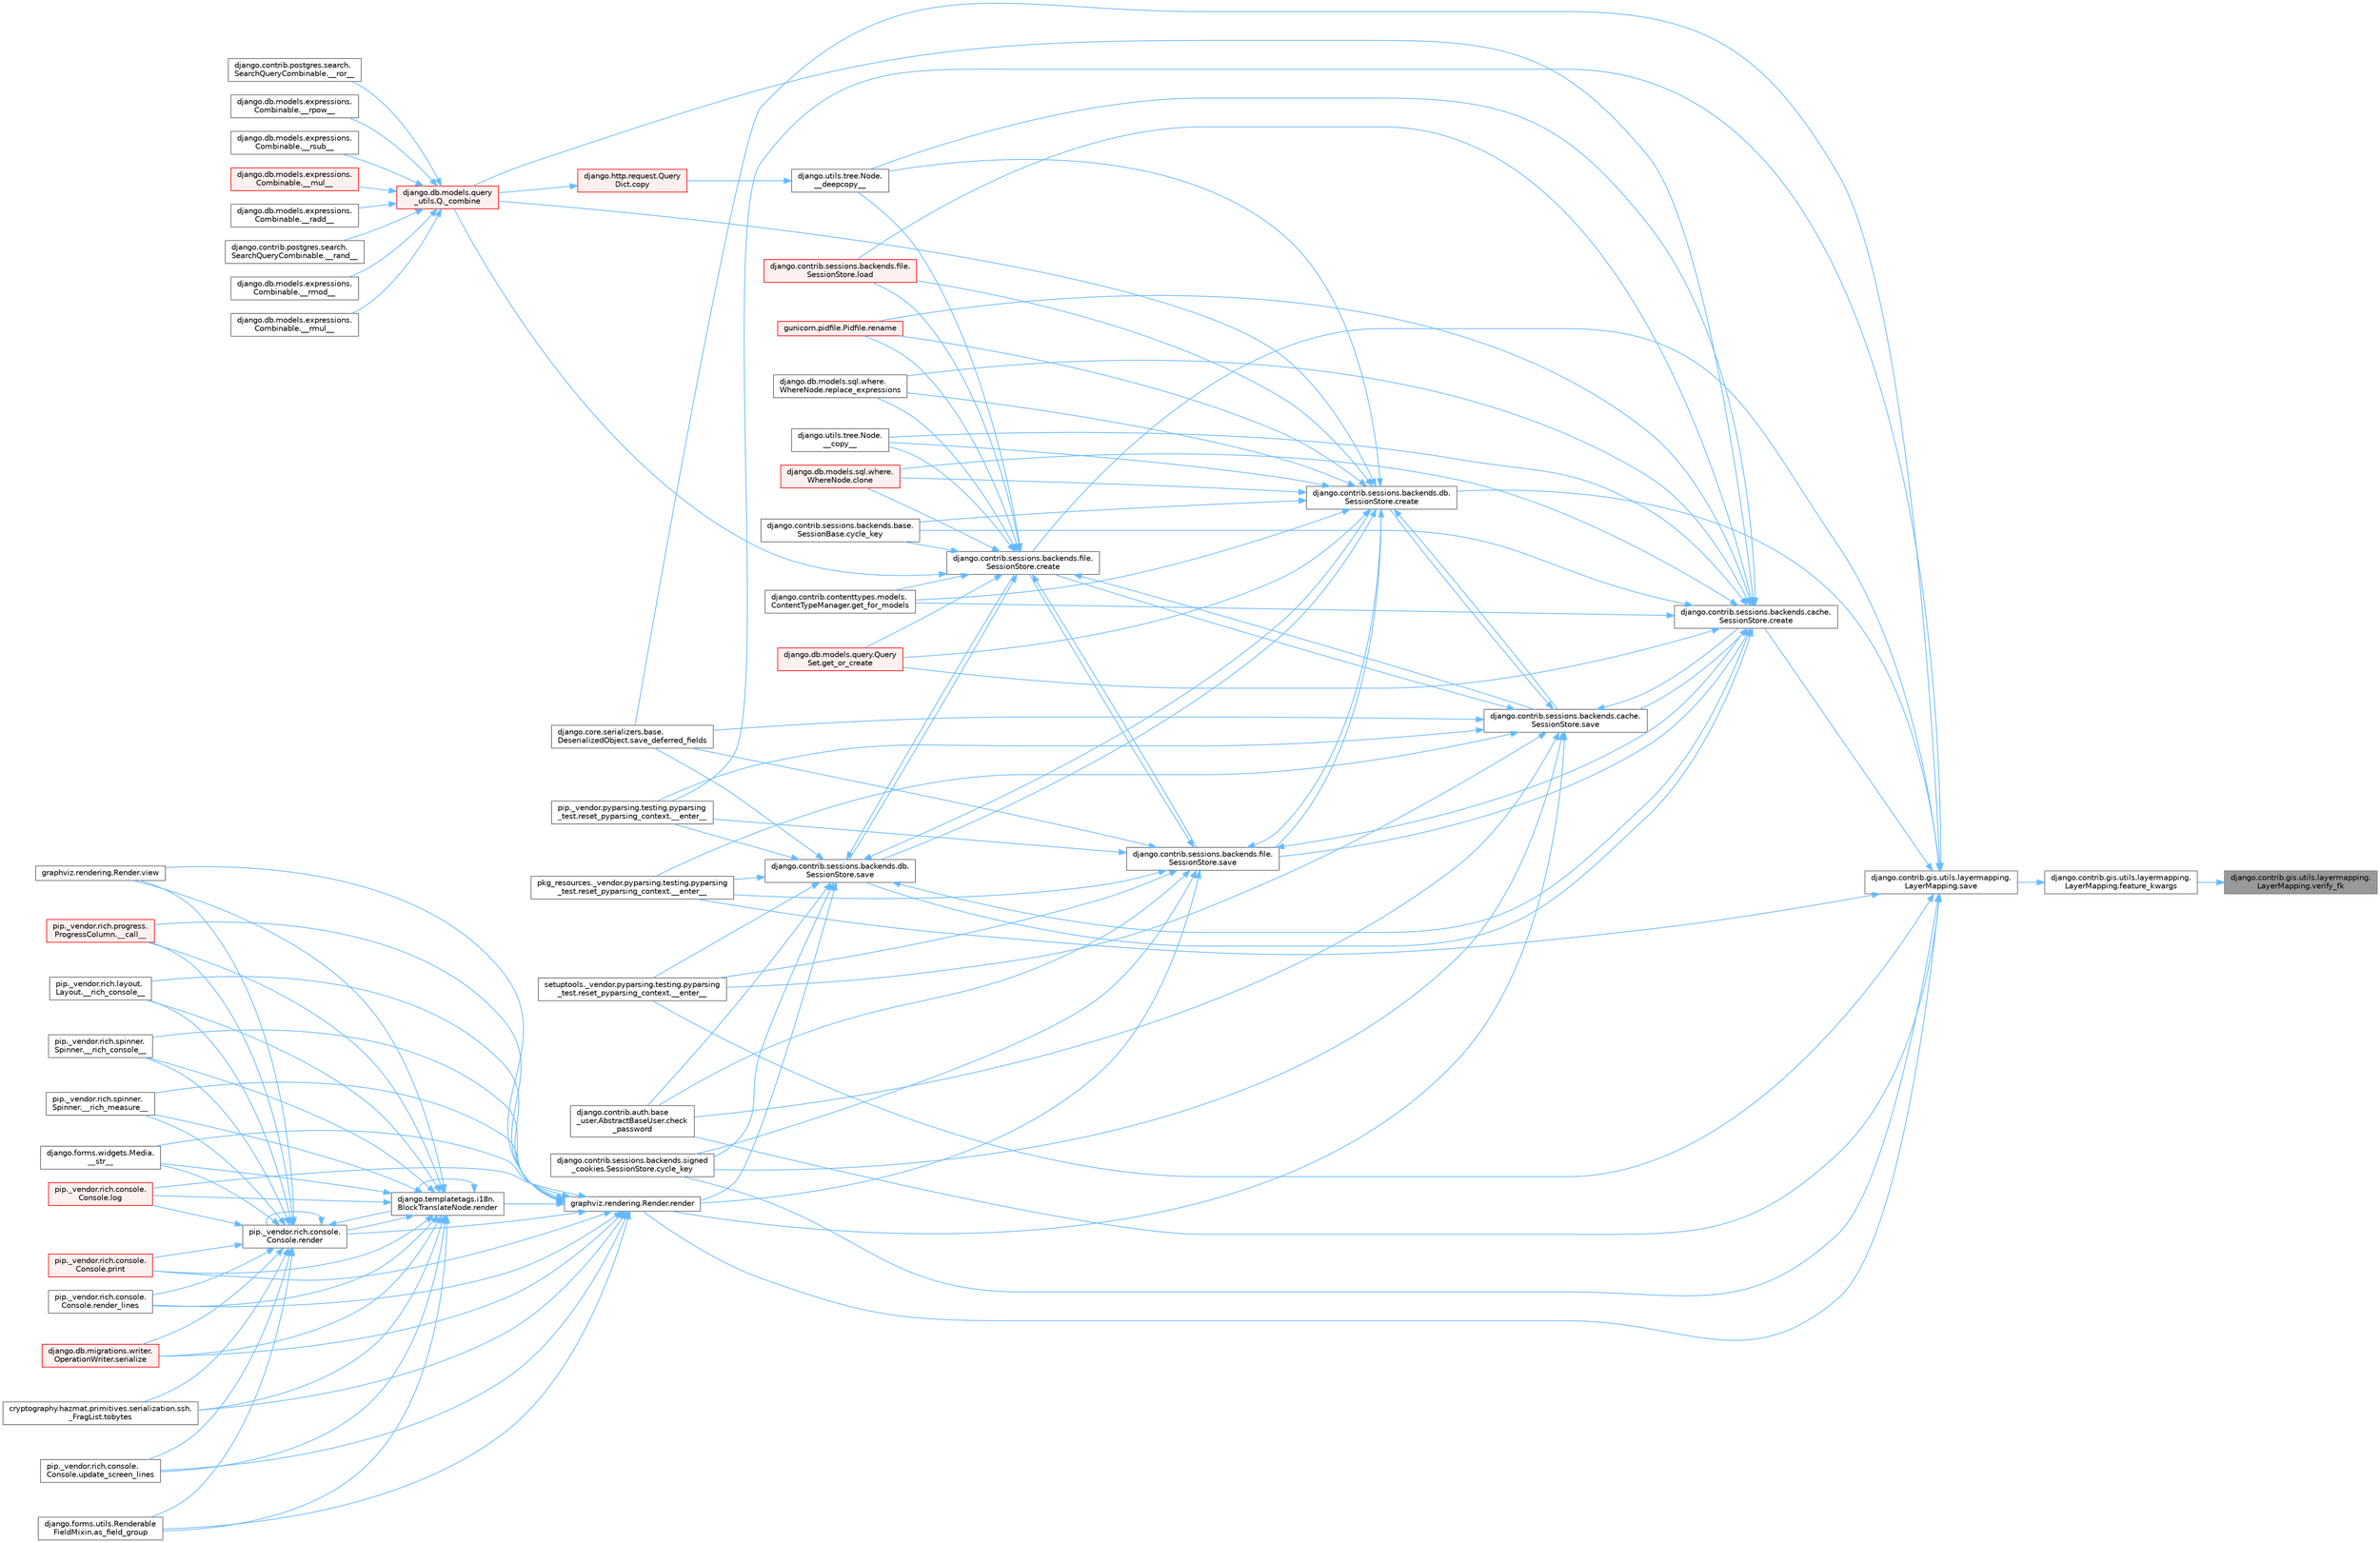 digraph "django.contrib.gis.utils.layermapping.LayerMapping.verify_fk"
{
 // LATEX_PDF_SIZE
  bgcolor="transparent";
  edge [fontname=Helvetica,fontsize=10,labelfontname=Helvetica,labelfontsize=10];
  node [fontname=Helvetica,fontsize=10,shape=box,height=0.2,width=0.4];
  rankdir="RL";
  Node1 [id="Node000001",label="django.contrib.gis.utils.layermapping.\lLayerMapping.verify_fk",height=0.2,width=0.4,color="gray40", fillcolor="grey60", style="filled", fontcolor="black",tooltip=" "];
  Node1 -> Node2 [id="edge1_Node000001_Node000002",dir="back",color="steelblue1",style="solid",tooltip=" "];
  Node2 [id="Node000002",label="django.contrib.gis.utils.layermapping.\lLayerMapping.feature_kwargs",height=0.2,width=0.4,color="grey40", fillcolor="white", style="filled",URL="$classdjango_1_1contrib_1_1gis_1_1utils_1_1layermapping_1_1_layer_mapping.html#a2e4aa507355c0e3b3da72dde9a9284b0",tooltip=" "];
  Node2 -> Node3 [id="edge2_Node000002_Node000003",dir="back",color="steelblue1",style="solid",tooltip=" "];
  Node3 [id="Node000003",label="django.contrib.gis.utils.layermapping.\lLayerMapping.save",height=0.2,width=0.4,color="grey40", fillcolor="white", style="filled",URL="$classdjango_1_1contrib_1_1gis_1_1utils_1_1layermapping_1_1_layer_mapping.html#a1a9d38ca8cbbb0a16d032c0bd52b671d",tooltip=" "];
  Node3 -> Node4 [id="edge3_Node000003_Node000004",dir="back",color="steelblue1",style="solid",tooltip=" "];
  Node4 [id="Node000004",label="pip._vendor.pyparsing.testing.pyparsing\l_test.reset_pyparsing_context.__enter__",height=0.2,width=0.4,color="grey40", fillcolor="white", style="filled",URL="$classpip_1_1__vendor_1_1pyparsing_1_1testing_1_1pyparsing__test_1_1reset__pyparsing__context.html#a3d39d97a0d95a9b46c987e6dff52b7c0",tooltip=" "];
  Node3 -> Node5 [id="edge4_Node000003_Node000005",dir="back",color="steelblue1",style="solid",tooltip=" "];
  Node5 [id="Node000005",label="pkg_resources._vendor.pyparsing.testing.pyparsing\l_test.reset_pyparsing_context.__enter__",height=0.2,width=0.4,color="grey40", fillcolor="white", style="filled",URL="$classpkg__resources_1_1__vendor_1_1pyparsing_1_1testing_1_1pyparsing__test_1_1reset__pyparsing__context.html#a8d8360c033ccc7296fb9323a07cdeb25",tooltip=" "];
  Node3 -> Node6 [id="edge5_Node000003_Node000006",dir="back",color="steelblue1",style="solid",tooltip=" "];
  Node6 [id="Node000006",label="setuptools._vendor.pyparsing.testing.pyparsing\l_test.reset_pyparsing_context.__enter__",height=0.2,width=0.4,color="grey40", fillcolor="white", style="filled",URL="$classsetuptools_1_1__vendor_1_1pyparsing_1_1testing_1_1pyparsing__test_1_1reset__pyparsing__context.html#a436e2ea8355c86505c8cfdae81714c7c",tooltip=" "];
  Node3 -> Node7 [id="edge6_Node000003_Node000007",dir="back",color="steelblue1",style="solid",tooltip=" "];
  Node7 [id="Node000007",label="django.contrib.auth.base\l_user.AbstractBaseUser.check\l_password",height=0.2,width=0.4,color="grey40", fillcolor="white", style="filled",URL="$classdjango_1_1contrib_1_1auth_1_1base__user_1_1_abstract_base_user.html#aaa9bb7fa5353bc1917dbd7f87b63321a",tooltip=" "];
  Node3 -> Node8 [id="edge7_Node000003_Node000008",dir="back",color="steelblue1",style="solid",tooltip=" "];
  Node8 [id="Node000008",label="django.contrib.sessions.backends.cache.\lSessionStore.create",height=0.2,width=0.4,color="grey40", fillcolor="white", style="filled",URL="$classdjango_1_1contrib_1_1sessions_1_1backends_1_1cache_1_1_session_store.html#a38c9efbdb5115fd1820ae198b767c39c",tooltip=" "];
  Node8 -> Node9 [id="edge8_Node000008_Node000009",dir="back",color="steelblue1",style="solid",tooltip=" "];
  Node9 [id="Node000009",label="django.utils.tree.Node.\l__copy__",height=0.2,width=0.4,color="grey40", fillcolor="white", style="filled",URL="$classdjango_1_1utils_1_1tree_1_1_node.html#abae878f6b4500b8b241c23d8fac46e63",tooltip=" "];
  Node8 -> Node10 [id="edge9_Node000008_Node000010",dir="back",color="steelblue1",style="solid",tooltip=" "];
  Node10 [id="Node000010",label="django.utils.tree.Node.\l__deepcopy__",height=0.2,width=0.4,color="grey40", fillcolor="white", style="filled",URL="$classdjango_1_1utils_1_1tree_1_1_node.html#a38840c46ded3963808edbeec90765d6b",tooltip=" "];
  Node10 -> Node11 [id="edge10_Node000010_Node000011",dir="back",color="steelblue1",style="solid",tooltip=" "];
  Node11 [id="Node000011",label="django.http.request.Query\lDict.copy",height=0.2,width=0.4,color="red", fillcolor="#FFF0F0", style="filled",URL="$classdjango_1_1http_1_1request_1_1_query_dict.html#ada9e4956e62868c5587b9ffde7b358b5",tooltip=" "];
  Node11 -> Node153 [id="edge11_Node000011_Node000153",dir="back",color="steelblue1",style="solid",tooltip=" "];
  Node153 [id="Node000153",label="django.db.models.query\l_utils.Q._combine",height=0.2,width=0.4,color="red", fillcolor="#FFF0F0", style="filled",URL="$classdjango_1_1db_1_1models_1_1query__utils_1_1_q.html#ade621b98231b73615e1aa3a726560c55",tooltip=" "];
  Node153 -> Node154 [id="edge12_Node000153_Node000154",dir="back",color="steelblue1",style="solid",tooltip=" "];
  Node154 [id="Node000154",label="django.db.models.expressions.\lCombinable.__mul__",height=0.2,width=0.4,color="red", fillcolor="#FFF0F0", style="filled",URL="$classdjango_1_1db_1_1models_1_1expressions_1_1_combinable.html#a18670e03ec4b2fc0eafb0782602b72ec",tooltip=" "];
  Node153 -> Node158 [id="edge13_Node000153_Node000158",dir="back",color="steelblue1",style="solid",tooltip=" "];
  Node158 [id="Node000158",label="django.db.models.expressions.\lCombinable.__radd__",height=0.2,width=0.4,color="grey40", fillcolor="white", style="filled",URL="$classdjango_1_1db_1_1models_1_1expressions_1_1_combinable.html#a4872efab02abfbe2d20977469210ce25",tooltip=" "];
  Node153 -> Node159 [id="edge14_Node000153_Node000159",dir="back",color="steelblue1",style="solid",tooltip=" "];
  Node159 [id="Node000159",label="django.contrib.postgres.search.\lSearchQueryCombinable.__rand__",height=0.2,width=0.4,color="grey40", fillcolor="white", style="filled",URL="$classdjango_1_1contrib_1_1postgres_1_1search_1_1_search_query_combinable.html#a3d51899b7ac9564232b005aa65bec114",tooltip=" "];
  Node153 -> Node160 [id="edge15_Node000153_Node000160",dir="back",color="steelblue1",style="solid",tooltip=" "];
  Node160 [id="Node000160",label="django.db.models.expressions.\lCombinable.__rmod__",height=0.2,width=0.4,color="grey40", fillcolor="white", style="filled",URL="$classdjango_1_1db_1_1models_1_1expressions_1_1_combinable.html#ad32e5e96bab77dd57e3337a156c5de39",tooltip=" "];
  Node153 -> Node161 [id="edge16_Node000153_Node000161",dir="back",color="steelblue1",style="solid",tooltip=" "];
  Node161 [id="Node000161",label="django.db.models.expressions.\lCombinable.__rmul__",height=0.2,width=0.4,color="grey40", fillcolor="white", style="filled",URL="$classdjango_1_1db_1_1models_1_1expressions_1_1_combinable.html#adfde700eec6b9ea280e9fec3e202acab",tooltip=" "];
  Node153 -> Node162 [id="edge17_Node000153_Node000162",dir="back",color="steelblue1",style="solid",tooltip=" "];
  Node162 [id="Node000162",label="django.contrib.postgres.search.\lSearchQueryCombinable.__ror__",height=0.2,width=0.4,color="grey40", fillcolor="white", style="filled",URL="$classdjango_1_1contrib_1_1postgres_1_1search_1_1_search_query_combinable.html#ac5984f052629ae58cd73a90c852fe22c",tooltip=" "];
  Node153 -> Node163 [id="edge18_Node000153_Node000163",dir="back",color="steelblue1",style="solid",tooltip=" "];
  Node163 [id="Node000163",label="django.db.models.expressions.\lCombinable.__rpow__",height=0.2,width=0.4,color="grey40", fillcolor="white", style="filled",URL="$classdjango_1_1db_1_1models_1_1expressions_1_1_combinable.html#a1847c8db3c40340a723f6bf51ebadf89",tooltip=" "];
  Node153 -> Node164 [id="edge19_Node000153_Node000164",dir="back",color="steelblue1",style="solid",tooltip=" "];
  Node164 [id="Node000164",label="django.db.models.expressions.\lCombinable.__rsub__",height=0.2,width=0.4,color="grey40", fillcolor="white", style="filled",URL="$classdjango_1_1db_1_1models_1_1expressions_1_1_combinable.html#af906f43306d94cf530387eecce802a81",tooltip=" "];
  Node8 -> Node153 [id="edge20_Node000008_Node000153",dir="back",color="steelblue1",style="solid",tooltip=" "];
  Node8 -> Node301 [id="edge21_Node000008_Node000301",dir="back",color="steelblue1",style="solid",tooltip=" "];
  Node301 [id="Node000301",label="django.db.models.sql.where.\lWhereNode.clone",height=0.2,width=0.4,color="red", fillcolor="#FFF0F0", style="filled",URL="$classdjango_1_1db_1_1models_1_1sql_1_1where_1_1_where_node.html#a0faff63950b774ce4ad391ea1f6b6d2c",tooltip=" "];
  Node8 -> Node31 [id="edge22_Node000008_Node000031",dir="back",color="steelblue1",style="solid",tooltip=" "];
  Node31 [id="Node000031",label="django.contrib.sessions.backends.base.\lSessionBase.cycle_key",height=0.2,width=0.4,color="grey40", fillcolor="white", style="filled",URL="$classdjango_1_1contrib_1_1sessions_1_1backends_1_1base_1_1_session_base.html#a6955e9bebe4e5b7d463bccfcf9181016",tooltip=" "];
  Node8 -> Node335 [id="edge23_Node000008_Node000335",dir="back",color="steelblue1",style="solid",tooltip=" "];
  Node335 [id="Node000335",label="django.contrib.contenttypes.models.\lContentTypeManager.get_for_models",height=0.2,width=0.4,color="grey40", fillcolor="white", style="filled",URL="$classdjango_1_1contrib_1_1contenttypes_1_1models_1_1_content_type_manager.html#a541a2e215680799739b6f8c1b19ddda4",tooltip=" "];
  Node8 -> Node336 [id="edge24_Node000008_Node000336",dir="back",color="steelblue1",style="solid",tooltip=" "];
  Node336 [id="Node000336",label="django.db.models.query.Query\lSet.get_or_create",height=0.2,width=0.4,color="red", fillcolor="#FFF0F0", style="filled",URL="$classdjango_1_1db_1_1models_1_1query_1_1_query_set.html#a0f727927ec4d1b9f3087b831cc911c59",tooltip=" "];
  Node8 -> Node318 [id="edge25_Node000008_Node000318",dir="back",color="steelblue1",style="solid",tooltip=" "];
  Node318 [id="Node000318",label="django.contrib.sessions.backends.file.\lSessionStore.load",height=0.2,width=0.4,color="red", fillcolor="#FFF0F0", style="filled",URL="$classdjango_1_1contrib_1_1sessions_1_1backends_1_1file_1_1_session_store.html#a408fa63512306fbaa7bbb62742f0295f",tooltip=" "];
  Node8 -> Node338 [id="edge26_Node000008_Node000338",dir="back",color="steelblue1",style="solid",tooltip=" "];
  Node338 [id="Node000338",label="gunicorn.pidfile.Pidfile.rename",height=0.2,width=0.4,color="red", fillcolor="#FFF0F0", style="filled",URL="$classgunicorn_1_1pidfile_1_1_pidfile.html#af03623bf56b92f594700ba5e5f25bc76",tooltip=" "];
  Node8 -> Node340 [id="edge27_Node000008_Node000340",dir="back",color="steelblue1",style="solid",tooltip=" "];
  Node340 [id="Node000340",label="django.db.models.sql.where.\lWhereNode.replace_expressions",height=0.2,width=0.4,color="grey40", fillcolor="white", style="filled",URL="$classdjango_1_1db_1_1models_1_1sql_1_1where_1_1_where_node.html#a1cc3580a7f4a51605b52ae4a9653b3ac",tooltip=" "];
  Node8 -> Node341 [id="edge28_Node000008_Node000341",dir="back",color="steelblue1",style="solid",tooltip=" "];
  Node341 [id="Node000341",label="django.contrib.sessions.backends.cache.\lSessionStore.save",height=0.2,width=0.4,color="grey40", fillcolor="white", style="filled",URL="$classdjango_1_1contrib_1_1sessions_1_1backends_1_1cache_1_1_session_store.html#a67e81d959c24e3a84b1e755a9a861c53",tooltip=" "];
  Node341 -> Node4 [id="edge29_Node000341_Node000004",dir="back",color="steelblue1",style="solid",tooltip=" "];
  Node341 -> Node5 [id="edge30_Node000341_Node000005",dir="back",color="steelblue1",style="solid",tooltip=" "];
  Node341 -> Node6 [id="edge31_Node000341_Node000006",dir="back",color="steelblue1",style="solid",tooltip=" "];
  Node341 -> Node7 [id="edge32_Node000341_Node000007",dir="back",color="steelblue1",style="solid",tooltip=" "];
  Node341 -> Node8 [id="edge33_Node000341_Node000008",dir="back",color="steelblue1",style="solid",tooltip=" "];
  Node341 -> Node300 [id="edge34_Node000341_Node000300",dir="back",color="steelblue1",style="solid",tooltip=" "];
  Node300 [id="Node000300",label="django.contrib.sessions.backends.db.\lSessionStore.create",height=0.2,width=0.4,color="grey40", fillcolor="white", style="filled",URL="$classdjango_1_1contrib_1_1sessions_1_1backends_1_1db_1_1_session_store.html#a4a98c0168c61e75be58e279660aa6ce4",tooltip=" "];
  Node300 -> Node9 [id="edge35_Node000300_Node000009",dir="back",color="steelblue1",style="solid",tooltip=" "];
  Node300 -> Node10 [id="edge36_Node000300_Node000010",dir="back",color="steelblue1",style="solid",tooltip=" "];
  Node300 -> Node153 [id="edge37_Node000300_Node000153",dir="back",color="steelblue1",style="solid",tooltip=" "];
  Node300 -> Node301 [id="edge38_Node000300_Node000301",dir="back",color="steelblue1",style="solid",tooltip=" "];
  Node300 -> Node31 [id="edge39_Node000300_Node000031",dir="back",color="steelblue1",style="solid",tooltip=" "];
  Node300 -> Node335 [id="edge40_Node000300_Node000335",dir="back",color="steelblue1",style="solid",tooltip=" "];
  Node300 -> Node336 [id="edge41_Node000300_Node000336",dir="back",color="steelblue1",style="solid",tooltip=" "];
  Node300 -> Node318 [id="edge42_Node000300_Node000318",dir="back",color="steelblue1",style="solid",tooltip=" "];
  Node300 -> Node338 [id="edge43_Node000300_Node000338",dir="back",color="steelblue1",style="solid",tooltip=" "];
  Node300 -> Node340 [id="edge44_Node000300_Node000340",dir="back",color="steelblue1",style="solid",tooltip=" "];
  Node300 -> Node341 [id="edge45_Node000300_Node000341",dir="back",color="steelblue1",style="solid",tooltip=" "];
  Node300 -> Node299 [id="edge46_Node000300_Node000299",dir="back",color="steelblue1",style="solid",tooltip=" "];
  Node299 [id="Node000299",label="django.contrib.sessions.backends.db.\lSessionStore.save",height=0.2,width=0.4,color="grey40", fillcolor="white", style="filled",URL="$classdjango_1_1contrib_1_1sessions_1_1backends_1_1db_1_1_session_store.html#a68a6b4f159bd3dc969ec80b34c1622af",tooltip=" "];
  Node299 -> Node4 [id="edge47_Node000299_Node000004",dir="back",color="steelblue1",style="solid",tooltip=" "];
  Node299 -> Node5 [id="edge48_Node000299_Node000005",dir="back",color="steelblue1",style="solid",tooltip=" "];
  Node299 -> Node6 [id="edge49_Node000299_Node000006",dir="back",color="steelblue1",style="solid",tooltip=" "];
  Node299 -> Node7 [id="edge50_Node000299_Node000007",dir="back",color="steelblue1",style="solid",tooltip=" "];
  Node299 -> Node8 [id="edge51_Node000299_Node000008",dir="back",color="steelblue1",style="solid",tooltip=" "];
  Node299 -> Node300 [id="edge52_Node000299_Node000300",dir="back",color="steelblue1",style="solid",tooltip=" "];
  Node299 -> Node334 [id="edge53_Node000299_Node000334",dir="back",color="steelblue1",style="solid",tooltip=" "];
  Node334 [id="Node000334",label="django.contrib.sessions.backends.file.\lSessionStore.create",height=0.2,width=0.4,color="grey40", fillcolor="white", style="filled",URL="$classdjango_1_1contrib_1_1sessions_1_1backends_1_1file_1_1_session_store.html#a6624db6a37dfff490f837047e0a60dda",tooltip=" "];
  Node334 -> Node9 [id="edge54_Node000334_Node000009",dir="back",color="steelblue1",style="solid",tooltip=" "];
  Node334 -> Node10 [id="edge55_Node000334_Node000010",dir="back",color="steelblue1",style="solid",tooltip=" "];
  Node334 -> Node153 [id="edge56_Node000334_Node000153",dir="back",color="steelblue1",style="solid",tooltip=" "];
  Node334 -> Node301 [id="edge57_Node000334_Node000301",dir="back",color="steelblue1",style="solid",tooltip=" "];
  Node334 -> Node31 [id="edge58_Node000334_Node000031",dir="back",color="steelblue1",style="solid",tooltip=" "];
  Node334 -> Node335 [id="edge59_Node000334_Node000335",dir="back",color="steelblue1",style="solid",tooltip=" "];
  Node334 -> Node336 [id="edge60_Node000334_Node000336",dir="back",color="steelblue1",style="solid",tooltip=" "];
  Node334 -> Node318 [id="edge61_Node000334_Node000318",dir="back",color="steelblue1",style="solid",tooltip=" "];
  Node334 -> Node338 [id="edge62_Node000334_Node000338",dir="back",color="steelblue1",style="solid",tooltip=" "];
  Node334 -> Node340 [id="edge63_Node000334_Node000340",dir="back",color="steelblue1",style="solid",tooltip=" "];
  Node334 -> Node341 [id="edge64_Node000334_Node000341",dir="back",color="steelblue1",style="solid",tooltip=" "];
  Node334 -> Node299 [id="edge65_Node000334_Node000299",dir="back",color="steelblue1",style="solid",tooltip=" "];
  Node334 -> Node1127 [id="edge66_Node000334_Node001127",dir="back",color="steelblue1",style="solid",tooltip=" "];
  Node1127 [id="Node001127",label="django.contrib.sessions.backends.file.\lSessionStore.save",height=0.2,width=0.4,color="grey40", fillcolor="white", style="filled",URL="$classdjango_1_1contrib_1_1sessions_1_1backends_1_1file_1_1_session_store.html#af170f9c112376eb1627509287bf9620f",tooltip=" "];
  Node1127 -> Node4 [id="edge67_Node001127_Node000004",dir="back",color="steelblue1",style="solid",tooltip=" "];
  Node1127 -> Node5 [id="edge68_Node001127_Node000005",dir="back",color="steelblue1",style="solid",tooltip=" "];
  Node1127 -> Node6 [id="edge69_Node001127_Node000006",dir="back",color="steelblue1",style="solid",tooltip=" "];
  Node1127 -> Node7 [id="edge70_Node001127_Node000007",dir="back",color="steelblue1",style="solid",tooltip=" "];
  Node1127 -> Node8 [id="edge71_Node001127_Node000008",dir="back",color="steelblue1",style="solid",tooltip=" "];
  Node1127 -> Node300 [id="edge72_Node001127_Node000300",dir="back",color="steelblue1",style="solid",tooltip=" "];
  Node1127 -> Node334 [id="edge73_Node001127_Node000334",dir="back",color="steelblue1",style="solid",tooltip=" "];
  Node1127 -> Node342 [id="edge74_Node001127_Node000342",dir="back",color="steelblue1",style="solid",tooltip=" "];
  Node342 [id="Node000342",label="django.contrib.sessions.backends.signed\l_cookies.SessionStore.cycle_key",height=0.2,width=0.4,color="grey40", fillcolor="white", style="filled",URL="$classdjango_1_1contrib_1_1sessions_1_1backends_1_1signed__cookies_1_1_session_store.html#abf8e71313b847459c30f19e691c25a93",tooltip=" "];
  Node1127 -> Node343 [id="edge75_Node001127_Node000343",dir="back",color="steelblue1",style="solid",tooltip=" "];
  Node343 [id="Node000343",label="graphviz.rendering.Render.render",height=0.2,width=0.4,color="grey40", fillcolor="white", style="filled",URL="$classgraphviz_1_1rendering_1_1_render.html#a0249d6538d64a6b59b1bed64d4636456",tooltip=" "];
  Node343 -> Node344 [id="edge76_Node000343_Node000344",dir="back",color="steelblue1",style="solid",tooltip=" "];
  Node344 [id="Node000344",label="pip._vendor.rich.progress.\lProgressColumn.__call__",height=0.2,width=0.4,color="red", fillcolor="#FFF0F0", style="filled",URL="$classpip_1_1__vendor_1_1rich_1_1progress_1_1_progress_column.html#ae0c399be74222f949edb0fa5324cf6ea",tooltip=" "];
  Node343 -> Node345 [id="edge77_Node000343_Node000345",dir="back",color="steelblue1",style="solid",tooltip=" "];
  Node345 [id="Node000345",label="pip._vendor.rich.layout.\lLayout.__rich_console__",height=0.2,width=0.4,color="grey40", fillcolor="white", style="filled",URL="$classpip_1_1__vendor_1_1rich_1_1layout_1_1_layout.html#ac39cb3d17d2b0324ee1b0dada41a3ebd",tooltip=" "];
  Node343 -> Node346 [id="edge78_Node000343_Node000346",dir="back",color="steelblue1",style="solid",tooltip=" "];
  Node346 [id="Node000346",label="pip._vendor.rich.spinner.\lSpinner.__rich_console__",height=0.2,width=0.4,color="grey40", fillcolor="white", style="filled",URL="$classpip_1_1__vendor_1_1rich_1_1spinner_1_1_spinner.html#a6883d8dced19ac48d4dfc74f776357fd",tooltip=" "];
  Node343 -> Node347 [id="edge79_Node000343_Node000347",dir="back",color="steelblue1",style="solid",tooltip=" "];
  Node347 [id="Node000347",label="pip._vendor.rich.spinner.\lSpinner.__rich_measure__",height=0.2,width=0.4,color="grey40", fillcolor="white", style="filled",URL="$classpip_1_1__vendor_1_1rich_1_1spinner_1_1_spinner.html#a89745682c823c44a31bae8e8d07869f5",tooltip=" "];
  Node343 -> Node348 [id="edge80_Node000343_Node000348",dir="back",color="steelblue1",style="solid",tooltip=" "];
  Node348 [id="Node000348",label="django.forms.widgets.Media.\l__str__",height=0.2,width=0.4,color="grey40", fillcolor="white", style="filled",URL="$classdjango_1_1forms_1_1widgets_1_1_media.html#ae1651710548a7d9f14f036d035012d21",tooltip=" "];
  Node343 -> Node349 [id="edge81_Node000343_Node000349",dir="back",color="steelblue1",style="solid",tooltip=" "];
  Node349 [id="Node000349",label="django.forms.utils.Renderable\lFieldMixin.as_field_group",height=0.2,width=0.4,color="grey40", fillcolor="white", style="filled",URL="$classdjango_1_1forms_1_1utils_1_1_renderable_field_mixin.html#a1e9a1b4f790ea694431554267fd5d74c",tooltip=" "];
  Node343 -> Node350 [id="edge82_Node000343_Node000350",dir="back",color="steelblue1",style="solid",tooltip=" "];
  Node350 [id="Node000350",label="pip._vendor.rich.console.\lConsole.log",height=0.2,width=0.4,color="red", fillcolor="#FFF0F0", style="filled",URL="$classpip_1_1__vendor_1_1rich_1_1console_1_1_console.html#af9c77e39f9413fc2b134c60cfa23b0f1",tooltip=" "];
  Node343 -> Node473 [id="edge83_Node000343_Node000473",dir="back",color="steelblue1",style="solid",tooltip=" "];
  Node473 [id="Node000473",label="pip._vendor.rich.console.\lConsole.print",height=0.2,width=0.4,color="red", fillcolor="#FFF0F0", style="filled",URL="$classpip_1_1__vendor_1_1rich_1_1console_1_1_console.html#af954370cdbb49236b597f2c11064549d",tooltip=" "];
  Node343 -> Node861 [id="edge84_Node000343_Node000861",dir="back",color="steelblue1",style="solid",tooltip=" "];
  Node861 [id="Node000861",label="django.templatetags.i18n.\lBlockTranslateNode.render",height=0.2,width=0.4,color="grey40", fillcolor="white", style="filled",URL="$classdjango_1_1templatetags_1_1i18n_1_1_block_translate_node.html#aaf05bebfd02c1c4b676387ada0357832",tooltip=" "];
  Node861 -> Node344 [id="edge85_Node000861_Node000344",dir="back",color="steelblue1",style="solid",tooltip=" "];
  Node861 -> Node345 [id="edge86_Node000861_Node000345",dir="back",color="steelblue1",style="solid",tooltip=" "];
  Node861 -> Node346 [id="edge87_Node000861_Node000346",dir="back",color="steelblue1",style="solid",tooltip=" "];
  Node861 -> Node347 [id="edge88_Node000861_Node000347",dir="back",color="steelblue1",style="solid",tooltip=" "];
  Node861 -> Node348 [id="edge89_Node000861_Node000348",dir="back",color="steelblue1",style="solid",tooltip=" "];
  Node861 -> Node349 [id="edge90_Node000861_Node000349",dir="back",color="steelblue1",style="solid",tooltip=" "];
  Node861 -> Node350 [id="edge91_Node000861_Node000350",dir="back",color="steelblue1",style="solid",tooltip=" "];
  Node861 -> Node473 [id="edge92_Node000861_Node000473",dir="back",color="steelblue1",style="solid",tooltip=" "];
  Node861 -> Node861 [id="edge93_Node000861_Node000861",dir="back",color="steelblue1",style="solid",tooltip=" "];
  Node861 -> Node862 [id="edge94_Node000861_Node000862",dir="back",color="steelblue1",style="solid",tooltip=" "];
  Node862 [id="Node000862",label="pip._vendor.rich.console.\lConsole.render",height=0.2,width=0.4,color="grey40", fillcolor="white", style="filled",URL="$classpip_1_1__vendor_1_1rich_1_1console_1_1_console.html#a9551b8254c573105adde80622393a938",tooltip=" "];
  Node862 -> Node344 [id="edge95_Node000862_Node000344",dir="back",color="steelblue1",style="solid",tooltip=" "];
  Node862 -> Node345 [id="edge96_Node000862_Node000345",dir="back",color="steelblue1",style="solid",tooltip=" "];
  Node862 -> Node346 [id="edge97_Node000862_Node000346",dir="back",color="steelblue1",style="solid",tooltip=" "];
  Node862 -> Node347 [id="edge98_Node000862_Node000347",dir="back",color="steelblue1",style="solid",tooltip=" "];
  Node862 -> Node348 [id="edge99_Node000862_Node000348",dir="back",color="steelblue1",style="solid",tooltip=" "];
  Node862 -> Node349 [id="edge100_Node000862_Node000349",dir="back",color="steelblue1",style="solid",tooltip=" "];
  Node862 -> Node350 [id="edge101_Node000862_Node000350",dir="back",color="steelblue1",style="solid",tooltip=" "];
  Node862 -> Node473 [id="edge102_Node000862_Node000473",dir="back",color="steelblue1",style="solid",tooltip=" "];
  Node862 -> Node861 [id="edge103_Node000862_Node000861",dir="back",color="steelblue1",style="solid",tooltip=" "];
  Node862 -> Node862 [id="edge104_Node000862_Node000862",dir="back",color="steelblue1",style="solid",tooltip=" "];
  Node862 -> Node863 [id="edge105_Node000862_Node000863",dir="back",color="steelblue1",style="solid",tooltip=" "];
  Node863 [id="Node000863",label="pip._vendor.rich.console.\lConsole.render_lines",height=0.2,width=0.4,color="grey40", fillcolor="white", style="filled",URL="$classpip_1_1__vendor_1_1rich_1_1console_1_1_console.html#a5818808a49db20c5bee6986425f96f14",tooltip=" "];
  Node862 -> Node864 [id="edge106_Node000862_Node000864",dir="back",color="steelblue1",style="solid",tooltip=" "];
  Node864 [id="Node000864",label="django.db.migrations.writer.\lOperationWriter.serialize",height=0.2,width=0.4,color="red", fillcolor="#FFF0F0", style="filled",URL="$classdjango_1_1db_1_1migrations_1_1writer_1_1_operation_writer.html#a866e8d13e1c54a35d74e9a6b0383b2f8",tooltip=" "];
  Node862 -> Node1208 [id="edge107_Node000862_Node001208",dir="back",color="steelblue1",style="solid",tooltip=" "];
  Node1208 [id="Node001208",label="cryptography.hazmat.primitives.serialization.ssh.\l_FragList.tobytes",height=0.2,width=0.4,color="grey40", fillcolor="white", style="filled",URL="$classcryptography_1_1hazmat_1_1primitives_1_1serialization_1_1ssh_1_1___frag_list.html#a195dd4e7c741624829a13af53fa3de38",tooltip=" "];
  Node862 -> Node1209 [id="edge108_Node000862_Node001209",dir="back",color="steelblue1",style="solid",tooltip=" "];
  Node1209 [id="Node001209",label="pip._vendor.rich.console.\lConsole.update_screen_lines",height=0.2,width=0.4,color="grey40", fillcolor="white", style="filled",URL="$classpip_1_1__vendor_1_1rich_1_1console_1_1_console.html#a21cfe5af86ec7533f23d45fe2969817e",tooltip=" "];
  Node862 -> Node1210 [id="edge109_Node000862_Node001210",dir="back",color="steelblue1",style="solid",tooltip=" "];
  Node1210 [id="Node001210",label="graphviz.rendering.Render.view",height=0.2,width=0.4,color="grey40", fillcolor="white", style="filled",URL="$classgraphviz_1_1rendering_1_1_render.html#a53169c422996b9a7e92b5580c13914e2",tooltip=" "];
  Node861 -> Node863 [id="edge110_Node000861_Node000863",dir="back",color="steelblue1",style="solid",tooltip=" "];
  Node861 -> Node864 [id="edge111_Node000861_Node000864",dir="back",color="steelblue1",style="solid",tooltip=" "];
  Node861 -> Node1208 [id="edge112_Node000861_Node001208",dir="back",color="steelblue1",style="solid",tooltip=" "];
  Node861 -> Node1209 [id="edge113_Node000861_Node001209",dir="back",color="steelblue1",style="solid",tooltip=" "];
  Node861 -> Node1210 [id="edge114_Node000861_Node001210",dir="back",color="steelblue1",style="solid",tooltip=" "];
  Node343 -> Node862 [id="edge115_Node000343_Node000862",dir="back",color="steelblue1",style="solid",tooltip=" "];
  Node343 -> Node863 [id="edge116_Node000343_Node000863",dir="back",color="steelblue1",style="solid",tooltip=" "];
  Node343 -> Node864 [id="edge117_Node000343_Node000864",dir="back",color="steelblue1",style="solid",tooltip=" "];
  Node343 -> Node1208 [id="edge118_Node000343_Node001208",dir="back",color="steelblue1",style="solid",tooltip=" "];
  Node343 -> Node1209 [id="edge119_Node000343_Node001209",dir="back",color="steelblue1",style="solid",tooltip=" "];
  Node343 -> Node1210 [id="edge120_Node000343_Node001210",dir="back",color="steelblue1",style="solid",tooltip=" "];
  Node1127 -> Node1128 [id="edge121_Node001127_Node001128",dir="back",color="steelblue1",style="solid",tooltip=" "];
  Node1128 [id="Node001128",label="django.core.serializers.base.\lDeserializedObject.save_deferred_fields",height=0.2,width=0.4,color="grey40", fillcolor="white", style="filled",URL="$classdjango_1_1core_1_1serializers_1_1base_1_1_deserialized_object.html#a2fd4269d14e2f58fda59335c79a582f5",tooltip=" "];
  Node299 -> Node342 [id="edge122_Node000299_Node000342",dir="back",color="steelblue1",style="solid",tooltip=" "];
  Node299 -> Node343 [id="edge123_Node000299_Node000343",dir="back",color="steelblue1",style="solid",tooltip=" "];
  Node299 -> Node1128 [id="edge124_Node000299_Node001128",dir="back",color="steelblue1",style="solid",tooltip=" "];
  Node300 -> Node1127 [id="edge125_Node000300_Node001127",dir="back",color="steelblue1",style="solid",tooltip=" "];
  Node341 -> Node334 [id="edge126_Node000341_Node000334",dir="back",color="steelblue1",style="solid",tooltip=" "];
  Node341 -> Node342 [id="edge127_Node000341_Node000342",dir="back",color="steelblue1",style="solid",tooltip=" "];
  Node341 -> Node343 [id="edge128_Node000341_Node000343",dir="back",color="steelblue1",style="solid",tooltip=" "];
  Node341 -> Node1128 [id="edge129_Node000341_Node001128",dir="back",color="steelblue1",style="solid",tooltip=" "];
  Node8 -> Node299 [id="edge130_Node000008_Node000299",dir="back",color="steelblue1",style="solid",tooltip=" "];
  Node8 -> Node1127 [id="edge131_Node000008_Node001127",dir="back",color="steelblue1",style="solid",tooltip=" "];
  Node3 -> Node300 [id="edge132_Node000003_Node000300",dir="back",color="steelblue1",style="solid",tooltip=" "];
  Node3 -> Node334 [id="edge133_Node000003_Node000334",dir="back",color="steelblue1",style="solid",tooltip=" "];
  Node3 -> Node342 [id="edge134_Node000003_Node000342",dir="back",color="steelblue1",style="solid",tooltip=" "];
  Node3 -> Node343 [id="edge135_Node000003_Node000343",dir="back",color="steelblue1",style="solid",tooltip=" "];
  Node3 -> Node1128 [id="edge136_Node000003_Node001128",dir="back",color="steelblue1",style="solid",tooltip=" "];
}

